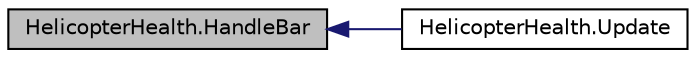 digraph "HelicopterHealth.HandleBar"
{
  edge [fontname="Helvetica",fontsize="10",labelfontname="Helvetica",labelfontsize="10"];
  node [fontname="Helvetica",fontsize="10",shape=record];
  rankdir="LR";
  Node2 [label="HelicopterHealth.HandleBar",height=0.2,width=0.4,color="black", fillcolor="grey75", style="filled", fontcolor="black"];
  Node2 -> Node3 [dir="back",color="midnightblue",fontsize="10",style="solid",fontname="Helvetica"];
  Node3 [label="HelicopterHealth.Update",height=0.2,width=0.4,color="black", fillcolor="white", style="filled",URL="$class_helicopter_health.html#aec78a099c24d063fd3929676adc682cc",tooltip="Update once per frame to update the HandleBar "];
}
